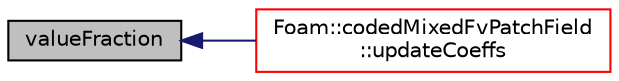digraph "valueFraction"
{
  bgcolor="transparent";
  edge [fontname="Helvetica",fontsize="10",labelfontname="Helvetica",labelfontsize="10"];
  node [fontname="Helvetica",fontsize="10",shape=record];
  rankdir="LR";
  Node1 [label="valueFraction",height=0.2,width=0.4,color="black", fillcolor="grey75", style="filled", fontcolor="black"];
  Node1 -> Node2 [dir="back",color="midnightblue",fontsize="10",style="solid",fontname="Helvetica"];
  Node2 [label="Foam::codedMixedFvPatchField\l::updateCoeffs",height=0.2,width=0.4,color="red",URL="$a00304.html#a7e24eafac629d3733181cd942d4c902f",tooltip="Update the coefficients associated with the patch field. "];
}
